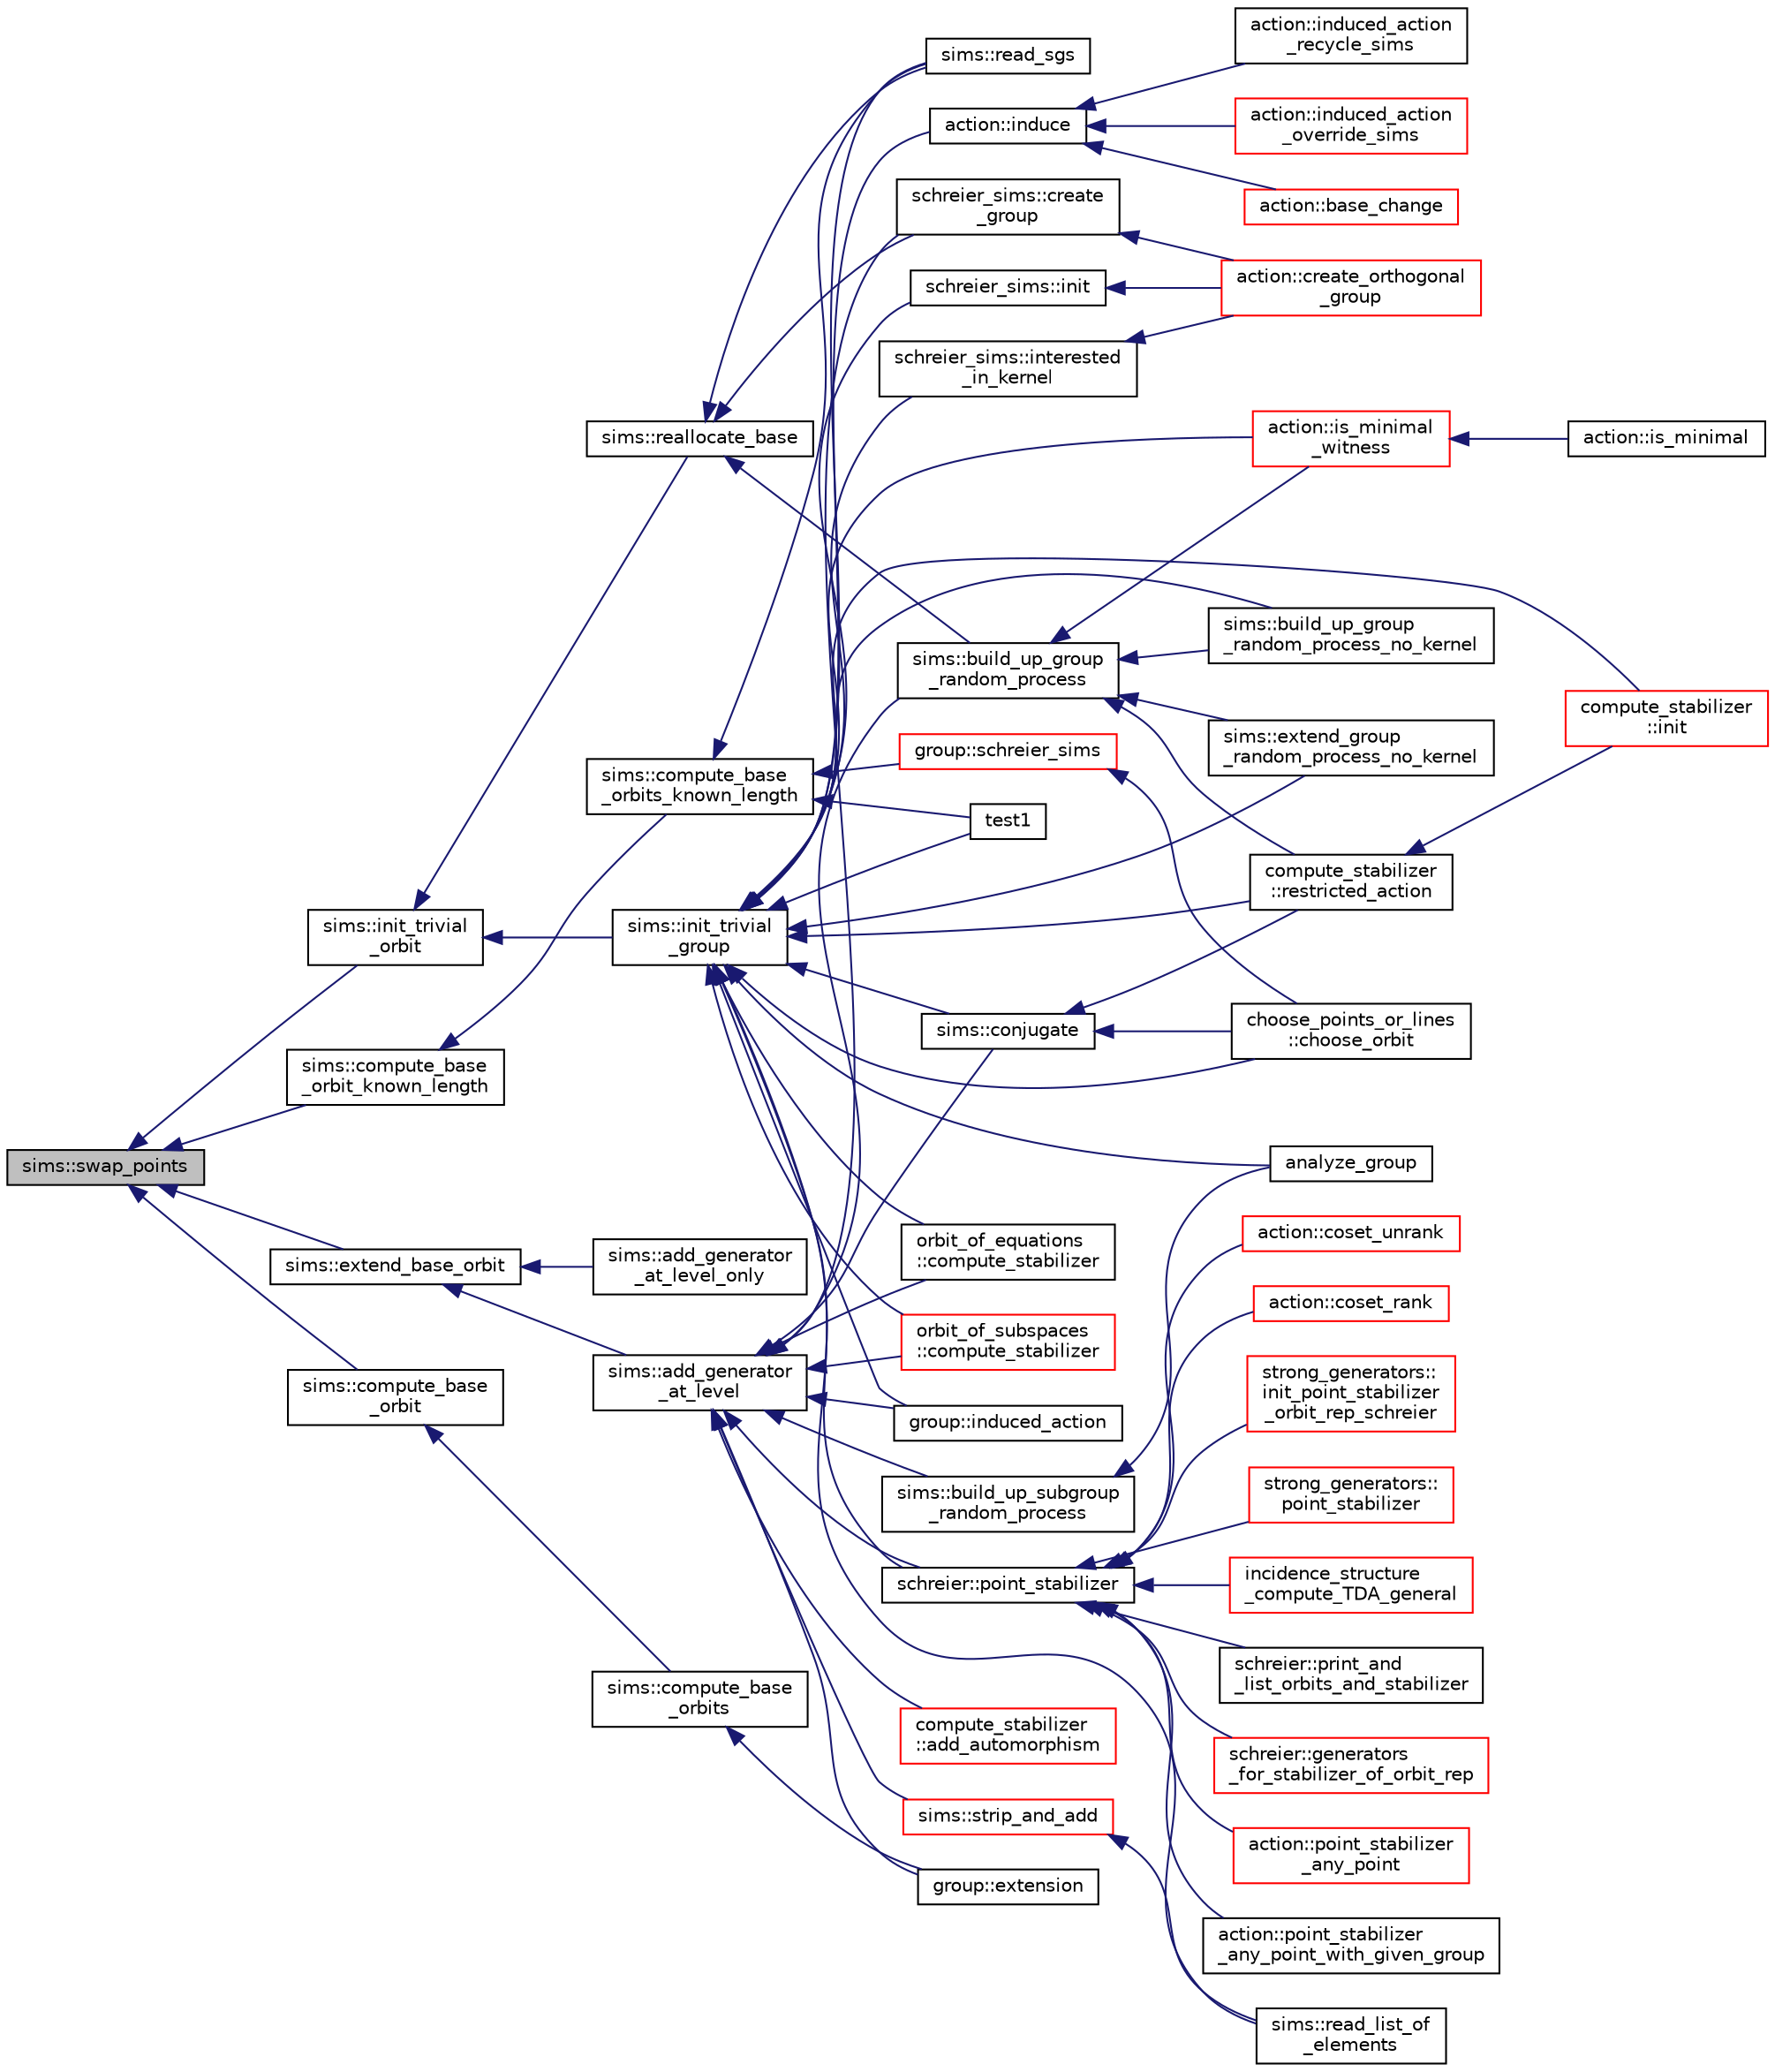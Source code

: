 digraph "sims::swap_points"
{
  edge [fontname="Helvetica",fontsize="10",labelfontname="Helvetica",labelfontsize="10"];
  node [fontname="Helvetica",fontsize="10",shape=record];
  rankdir="LR";
  Node10612 [label="sims::swap_points",height=0.2,width=0.4,color="black", fillcolor="grey75", style="filled", fontcolor="black"];
  Node10612 -> Node10613 [dir="back",color="midnightblue",fontsize="10",style="solid",fontname="Helvetica"];
  Node10613 [label="sims::init_trivial\l_orbit",height=0.2,width=0.4,color="black", fillcolor="white", style="filled",URL="$d9/df3/classsims.html#ac55702550a4671a721f78345dd9bff70"];
  Node10613 -> Node10614 [dir="back",color="midnightblue",fontsize="10",style="solid",fontname="Helvetica"];
  Node10614 [label="sims::reallocate_base",height=0.2,width=0.4,color="black", fillcolor="white", style="filled",URL="$d9/df3/classsims.html#a9768b0070683ba04b4211aa8d0de7fbd"];
  Node10614 -> Node10615 [dir="back",color="midnightblue",fontsize="10",style="solid",fontname="Helvetica"];
  Node10615 [label="schreier_sims::create\l_group",height=0.2,width=0.4,color="black", fillcolor="white", style="filled",URL="$d0/da8/classschreier__sims.html#a1423aec8f5f7f69d0518cd4e69e29b07"];
  Node10615 -> Node10616 [dir="back",color="midnightblue",fontsize="10",style="solid",fontname="Helvetica"];
  Node10616 [label="action::create_orthogonal\l_group",height=0.2,width=0.4,color="red", fillcolor="white", style="filled",URL="$d2/d86/classaction.html#a9ec9857e52b35c91c52964a1c5701128"];
  Node10614 -> Node10625 [dir="back",color="midnightblue",fontsize="10",style="solid",fontname="Helvetica"];
  Node10625 [label="sims::build_up_group\l_random_process",height=0.2,width=0.4,color="black", fillcolor="white", style="filled",URL="$d9/df3/classsims.html#afde54d656304b5a92459615f2690ea64"];
  Node10625 -> Node10626 [dir="back",color="midnightblue",fontsize="10",style="solid",fontname="Helvetica"];
  Node10626 [label="action::is_minimal\l_witness",height=0.2,width=0.4,color="red", fillcolor="white", style="filled",URL="$d2/d86/classaction.html#aabf5ea4227f124eac2badc5d5225e220"];
  Node10626 -> Node10627 [dir="back",color="midnightblue",fontsize="10",style="solid",fontname="Helvetica"];
  Node10627 [label="action::is_minimal",height=0.2,width=0.4,color="black", fillcolor="white", style="filled",URL="$d2/d86/classaction.html#a1905e4012d6352a0337f6ee25ef3a875"];
  Node10625 -> Node10647 [dir="back",color="midnightblue",fontsize="10",style="solid",fontname="Helvetica"];
  Node10647 [label="sims::build_up_group\l_random_process_no_kernel",height=0.2,width=0.4,color="black", fillcolor="white", style="filled",URL="$d9/df3/classsims.html#a33747471a3e1ebdee59aff4edde62669"];
  Node10625 -> Node10648 [dir="back",color="midnightblue",fontsize="10",style="solid",fontname="Helvetica"];
  Node10648 [label="sims::extend_group\l_random_process_no_kernel",height=0.2,width=0.4,color="black", fillcolor="white", style="filled",URL="$d9/df3/classsims.html#a20958fd83e43b33c009e873b9df2fa11"];
  Node10625 -> Node10633 [dir="back",color="midnightblue",fontsize="10",style="solid",fontname="Helvetica"];
  Node10633 [label="compute_stabilizer\l::restricted_action",height=0.2,width=0.4,color="black", fillcolor="white", style="filled",URL="$d8/d30/classcompute__stabilizer.html#a895df470da0ac14f812c3c4b6f2280b9"];
  Node10633 -> Node10634 [dir="back",color="midnightblue",fontsize="10",style="solid",fontname="Helvetica"];
  Node10634 [label="compute_stabilizer\l::init",height=0.2,width=0.4,color="red", fillcolor="white", style="filled",URL="$d8/d30/classcompute__stabilizer.html#a36a1729430f317a65559220a8206a7d7"];
  Node10614 -> Node10649 [dir="back",color="midnightblue",fontsize="10",style="solid",fontname="Helvetica"];
  Node10649 [label="sims::read_sgs",height=0.2,width=0.4,color="black", fillcolor="white", style="filled",URL="$d9/df3/classsims.html#acc819864b418090e81b8a060cdc384df"];
  Node10613 -> Node10650 [dir="back",color="midnightblue",fontsize="10",style="solid",fontname="Helvetica"];
  Node10650 [label="sims::init_trivial\l_group",height=0.2,width=0.4,color="black", fillcolor="white", style="filled",URL="$d9/df3/classsims.html#a6a55a0a4e5124654f999933fd635334a"];
  Node10650 -> Node10651 [dir="back",color="midnightblue",fontsize="10",style="solid",fontname="Helvetica"];
  Node10651 [label="test1",height=0.2,width=0.4,color="black", fillcolor="white", style="filled",URL="$d9/db0/factor__space_8_c.html#ae2a201e46836d85cb2c5579a837b641a"];
  Node10650 -> Node10652 [dir="back",color="midnightblue",fontsize="10",style="solid",fontname="Helvetica"];
  Node10652 [label="schreier::point_stabilizer",height=0.2,width=0.4,color="black", fillcolor="white", style="filled",URL="$d3/dd6/classschreier.html#a976a31dfe3238284d96fc200532c7077"];
  Node10652 -> Node10653 [dir="back",color="midnightblue",fontsize="10",style="solid",fontname="Helvetica"];
  Node10653 [label="incidence_structure\l_compute_TDA_general",height=0.2,width=0.4,color="red", fillcolor="white", style="filled",URL="$df/d74/tl__geometry_8h.html#a21ab759f6e646f3fe703c17f39361448"];
  Node10652 -> Node10658 [dir="back",color="midnightblue",fontsize="10",style="solid",fontname="Helvetica"];
  Node10658 [label="schreier::print_and\l_list_orbits_and_stabilizer",height=0.2,width=0.4,color="black", fillcolor="white", style="filled",URL="$d3/dd6/classschreier.html#ad6b4fa4094b8c359f67b73fa73d7a159"];
  Node10652 -> Node10659 [dir="back",color="midnightblue",fontsize="10",style="solid",fontname="Helvetica"];
  Node10659 [label="schreier::generators\l_for_stabilizer_of_orbit_rep",height=0.2,width=0.4,color="red", fillcolor="white", style="filled",URL="$d3/dd6/classschreier.html#afd6fcc50900894e183d838f09e840da6"];
  Node10652 -> Node10673 [dir="back",color="midnightblue",fontsize="10",style="solid",fontname="Helvetica"];
  Node10673 [label="action::point_stabilizer\l_any_point",height=0.2,width=0.4,color="red", fillcolor="white", style="filled",URL="$d2/d86/classaction.html#a32ab18e3be9f4412d340ee94de405c13"];
  Node10652 -> Node10675 [dir="back",color="midnightblue",fontsize="10",style="solid",fontname="Helvetica"];
  Node10675 [label="action::point_stabilizer\l_any_point_with_given_group",height=0.2,width=0.4,color="black", fillcolor="white", style="filled",URL="$d2/d86/classaction.html#a4892e0399ba1be9d5f0aae001f18d663"];
  Node10652 -> Node10676 [dir="back",color="midnightblue",fontsize="10",style="solid",fontname="Helvetica"];
  Node10676 [label="action::coset_unrank",height=0.2,width=0.4,color="red", fillcolor="white", style="filled",URL="$d2/d86/classaction.html#aeabf488f671d4e77a8a892eb58d82b34"];
  Node10652 -> Node10705 [dir="back",color="midnightblue",fontsize="10",style="solid",fontname="Helvetica"];
  Node10705 [label="action::coset_rank",height=0.2,width=0.4,color="red", fillcolor="white", style="filled",URL="$d2/d86/classaction.html#a5757c5b9562366be88526cc943c015e0"];
  Node10652 -> Node10709 [dir="back",color="midnightblue",fontsize="10",style="solid",fontname="Helvetica"];
  Node10709 [label="strong_generators::\linit_point_stabilizer\l_orbit_rep_schreier",height=0.2,width=0.4,color="red", fillcolor="white", style="filled",URL="$dc/d09/classstrong__generators.html#abca7016c4618063c8c65a62c4ca889b9"];
  Node10652 -> Node10711 [dir="back",color="midnightblue",fontsize="10",style="solid",fontname="Helvetica"];
  Node10711 [label="strong_generators::\lpoint_stabilizer",height=0.2,width=0.4,color="red", fillcolor="white", style="filled",URL="$dc/d09/classstrong__generators.html#ad7ce398640e75836a6a4dde4e305e9e0"];
  Node10650 -> Node10718 [dir="back",color="midnightblue",fontsize="10",style="solid",fontname="Helvetica"];
  Node10718 [label="group::induced_action",height=0.2,width=0.4,color="black", fillcolor="white", style="filled",URL="$d1/db7/classgroup.html#af6664c64704eb397874f42ed1ac7fed1"];
  Node10650 -> Node10719 [dir="back",color="midnightblue",fontsize="10",style="solid",fontname="Helvetica"];
  Node10719 [label="action::induce",height=0.2,width=0.4,color="black", fillcolor="white", style="filled",URL="$d2/d86/classaction.html#a32012836490e544a15fb4596b90cb07b"];
  Node10719 -> Node10720 [dir="back",color="midnightblue",fontsize="10",style="solid",fontname="Helvetica"];
  Node10720 [label="action::induced_action\l_recycle_sims",height=0.2,width=0.4,color="black", fillcolor="white", style="filled",URL="$d2/d86/classaction.html#a3e74edeb058083aa57a8b31cb28ab88c"];
  Node10719 -> Node10721 [dir="back",color="midnightblue",fontsize="10",style="solid",fontname="Helvetica"];
  Node10721 [label="action::induced_action\l_override_sims",height=0.2,width=0.4,color="red", fillcolor="white", style="filled",URL="$d2/d86/classaction.html#ac8cc7d4543f6ef75a04777bd82ca244b"];
  Node10719 -> Node10856 [dir="back",color="midnightblue",fontsize="10",style="solid",fontname="Helvetica"];
  Node10856 [label="action::base_change",height=0.2,width=0.4,color="red", fillcolor="white", style="filled",URL="$d2/d86/classaction.html#a1cab1a81da804692affaf9b7060c90f6"];
  Node10650 -> Node10626 [dir="back",color="midnightblue",fontsize="10",style="solid",fontname="Helvetica"];
  Node10650 -> Node10859 [dir="back",color="midnightblue",fontsize="10",style="solid",fontname="Helvetica"];
  Node10859 [label="schreier_sims::init",height=0.2,width=0.4,color="black", fillcolor="white", style="filled",URL="$d0/da8/classschreier__sims.html#a360464a9d986401870264e415f132c67"];
  Node10859 -> Node10616 [dir="back",color="midnightblue",fontsize="10",style="solid",fontname="Helvetica"];
  Node10650 -> Node10860 [dir="back",color="midnightblue",fontsize="10",style="solid",fontname="Helvetica"];
  Node10860 [label="schreier_sims::interested\l_in_kernel",height=0.2,width=0.4,color="black", fillcolor="white", style="filled",URL="$d0/da8/classschreier__sims.html#ae16c57c3e24bb0c2d2d5c8d8e73e4b95"];
  Node10860 -> Node10616 [dir="back",color="midnightblue",fontsize="10",style="solid",fontname="Helvetica"];
  Node10650 -> Node10647 [dir="back",color="midnightblue",fontsize="10",style="solid",fontname="Helvetica"];
  Node10650 -> Node10648 [dir="back",color="midnightblue",fontsize="10",style="solid",fontname="Helvetica"];
  Node10650 -> Node10861 [dir="back",color="midnightblue",fontsize="10",style="solid",fontname="Helvetica"];
  Node10861 [label="sims::conjugate",height=0.2,width=0.4,color="black", fillcolor="white", style="filled",URL="$d9/df3/classsims.html#ae5fdcadcb51929b4f5c02347384d8b8d"];
  Node10861 -> Node10633 [dir="back",color="midnightblue",fontsize="10",style="solid",fontname="Helvetica"];
  Node10861 -> Node10862 [dir="back",color="midnightblue",fontsize="10",style="solid",fontname="Helvetica"];
  Node10862 [label="choose_points_or_lines\l::choose_orbit",height=0.2,width=0.4,color="black", fillcolor="white", style="filled",URL="$d6/d75/classchoose__points__or__lines.html#a17def7dc2b9407b483d887fb24fab74d"];
  Node10650 -> Node10863 [dir="back",color="midnightblue",fontsize="10",style="solid",fontname="Helvetica"];
  Node10863 [label="sims::read_list_of\l_elements",height=0.2,width=0.4,color="black", fillcolor="white", style="filled",URL="$d9/df3/classsims.html#ab7bb352911a48cf5c83b943be651f747"];
  Node10650 -> Node10649 [dir="back",color="midnightblue",fontsize="10",style="solid",fontname="Helvetica"];
  Node10650 -> Node10634 [dir="back",color="midnightblue",fontsize="10",style="solid",fontname="Helvetica"];
  Node10650 -> Node10633 [dir="back",color="midnightblue",fontsize="10",style="solid",fontname="Helvetica"];
  Node10650 -> Node10864 [dir="back",color="midnightblue",fontsize="10",style="solid",fontname="Helvetica"];
  Node10864 [label="analyze_group",height=0.2,width=0.4,color="black", fillcolor="white", style="filled",URL="$d0/d76/tl__algebra__and__number__theory_8h.html#acc445ef9d19e7fe78fbe1a057328958e"];
  Node10650 -> Node10862 [dir="back",color="midnightblue",fontsize="10",style="solid",fontname="Helvetica"];
  Node10650 -> Node10865 [dir="back",color="midnightblue",fontsize="10",style="solid",fontname="Helvetica"];
  Node10865 [label="orbit_of_equations\l::compute_stabilizer",height=0.2,width=0.4,color="black", fillcolor="white", style="filled",URL="$dd/d23/classorbit__of__equations.html#ae91b1fc7aaed29d4cd3ece65d39eb300"];
  Node10650 -> Node10866 [dir="back",color="midnightblue",fontsize="10",style="solid",fontname="Helvetica"];
  Node10866 [label="orbit_of_subspaces\l::compute_stabilizer",height=0.2,width=0.4,color="red", fillcolor="white", style="filled",URL="$d5/d64/classorbit__of__subspaces.html#a417479ac6c67e0a70ccd873212f504a9"];
  Node10612 -> Node10868 [dir="back",color="midnightblue",fontsize="10",style="solid",fontname="Helvetica"];
  Node10868 [label="sims::extend_base_orbit",height=0.2,width=0.4,color="black", fillcolor="white", style="filled",URL="$d9/df3/classsims.html#a1ded039dbe83239f4e116fe5b84fdcea"];
  Node10868 -> Node10869 [dir="back",color="midnightblue",fontsize="10",style="solid",fontname="Helvetica"];
  Node10869 [label="sims::add_generator\l_at_level",height=0.2,width=0.4,color="black", fillcolor="white", style="filled",URL="$d9/df3/classsims.html#ac9f0f17058381524d70645e9d6893e4d"];
  Node10869 -> Node10652 [dir="back",color="midnightblue",fontsize="10",style="solid",fontname="Helvetica"];
  Node10869 -> Node10718 [dir="back",color="midnightblue",fontsize="10",style="solid",fontname="Helvetica"];
  Node10869 -> Node10870 [dir="back",color="midnightblue",fontsize="10",style="solid",fontname="Helvetica"];
  Node10870 [label="group::extension",height=0.2,width=0.4,color="black", fillcolor="white", style="filled",URL="$d1/db7/classgroup.html#a798cd01cad4d5616b67fa456b8b04008"];
  Node10869 -> Node10615 [dir="back",color="midnightblue",fontsize="10",style="solid",fontname="Helvetica"];
  Node10869 -> Node10871 [dir="back",color="midnightblue",fontsize="10",style="solid",fontname="Helvetica"];
  Node10871 [label="sims::strip_and_add",height=0.2,width=0.4,color="red", fillcolor="white", style="filled",URL="$d9/df3/classsims.html#a9b8596883351af7ca772a7b0866a4027"];
  Node10871 -> Node10863 [dir="back",color="midnightblue",fontsize="10",style="solid",fontname="Helvetica"];
  Node10869 -> Node10861 [dir="back",color="midnightblue",fontsize="10",style="solid",fontname="Helvetica"];
  Node10869 -> Node10625 [dir="back",color="midnightblue",fontsize="10",style="solid",fontname="Helvetica"];
  Node10869 -> Node10880 [dir="back",color="midnightblue",fontsize="10",style="solid",fontname="Helvetica"];
  Node10880 [label="sims::build_up_subgroup\l_random_process",height=0.2,width=0.4,color="black", fillcolor="white", style="filled",URL="$d9/df3/classsims.html#abd2e45239922c514c61c6ac523b72af0"];
  Node10880 -> Node10864 [dir="back",color="midnightblue",fontsize="10",style="solid",fontname="Helvetica"];
  Node10869 -> Node10881 [dir="back",color="midnightblue",fontsize="10",style="solid",fontname="Helvetica"];
  Node10881 [label="compute_stabilizer\l::add_automorphism",height=0.2,width=0.4,color="red", fillcolor="white", style="filled",URL="$d8/d30/classcompute__stabilizer.html#a502a7a928fa84be6c9ae36d5dac36b54"];
  Node10869 -> Node10865 [dir="back",color="midnightblue",fontsize="10",style="solid",fontname="Helvetica"];
  Node10869 -> Node10866 [dir="back",color="midnightblue",fontsize="10",style="solid",fontname="Helvetica"];
  Node10868 -> Node10882 [dir="back",color="midnightblue",fontsize="10",style="solid",fontname="Helvetica"];
  Node10882 [label="sims::add_generator\l_at_level_only",height=0.2,width=0.4,color="black", fillcolor="white", style="filled",URL="$d9/df3/classsims.html#aed07e3f4041b31d62479ed90c4cc88c8"];
  Node10612 -> Node10883 [dir="back",color="midnightblue",fontsize="10",style="solid",fontname="Helvetica"];
  Node10883 [label="sims::compute_base\l_orbit",height=0.2,width=0.4,color="black", fillcolor="white", style="filled",URL="$d9/df3/classsims.html#aabf4d450355421818e97e614bbfe2e91"];
  Node10883 -> Node10884 [dir="back",color="midnightblue",fontsize="10",style="solid",fontname="Helvetica"];
  Node10884 [label="sims::compute_base\l_orbits",height=0.2,width=0.4,color="black", fillcolor="white", style="filled",URL="$d9/df3/classsims.html#ad39d4ca10a1cf40a440f92d948802388"];
  Node10884 -> Node10870 [dir="back",color="midnightblue",fontsize="10",style="solid",fontname="Helvetica"];
  Node10612 -> Node10885 [dir="back",color="midnightblue",fontsize="10",style="solid",fontname="Helvetica"];
  Node10885 [label="sims::compute_base\l_orbit_known_length",height=0.2,width=0.4,color="black", fillcolor="white", style="filled",URL="$d9/df3/classsims.html#af93aba6d77ea121ff5e1dec9fefa0002"];
  Node10885 -> Node10886 [dir="back",color="midnightblue",fontsize="10",style="solid",fontname="Helvetica"];
  Node10886 [label="sims::compute_base\l_orbits_known_length",height=0.2,width=0.4,color="black", fillcolor="white", style="filled",URL="$d9/df3/classsims.html#a7f6b55695e29ce46f965ac4c87c31a06"];
  Node10886 -> Node10651 [dir="back",color="midnightblue",fontsize="10",style="solid",fontname="Helvetica"];
  Node10886 -> Node10887 [dir="back",color="midnightblue",fontsize="10",style="solid",fontname="Helvetica"];
  Node10887 [label="group::schreier_sims",height=0.2,width=0.4,color="red", fillcolor="white", style="filled",URL="$d1/db7/classgroup.html#a224ed784f302897ca0c0e578446afa08"];
  Node10887 -> Node10862 [dir="back",color="midnightblue",fontsize="10",style="solid",fontname="Helvetica"];
  Node10886 -> Node10649 [dir="back",color="midnightblue",fontsize="10",style="solid",fontname="Helvetica"];
}
